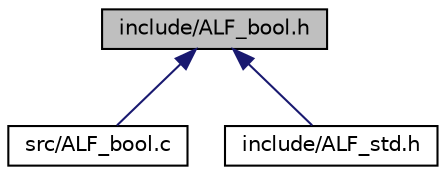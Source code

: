 digraph "include/ALF_bool.h"
{
  edge [fontname="Helvetica",fontsize="10",labelfontname="Helvetica",labelfontsize="10"];
  node [fontname="Helvetica",fontsize="10",shape=record];
  Node1 [label="include/ALF_bool.h",height=0.2,width=0.4,color="black", fillcolor="grey75", style="filled", fontcolor="black"];
  Node1 -> Node2 [dir="back",color="midnightblue",fontsize="10",style="solid",fontname="Helvetica"];
  Node2 [label="src/ALF_bool.c",height=0.2,width=0.4,color="black", fillcolor="white", style="filled",URL="$ALF__bool_8c.html"];
  Node1 -> Node3 [dir="back",color="midnightblue",fontsize="10",style="solid",fontname="Helvetica"];
  Node3 [label="include/ALF_std.h",height=0.2,width=0.4,color="black", fillcolor="white", style="filled",URL="$ALF__std_8h.html"];
}
